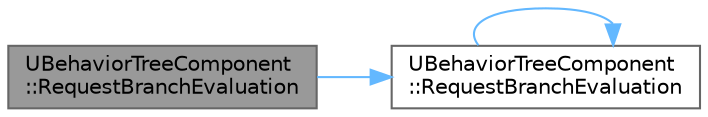 digraph "UBehaviorTreeComponent::RequestBranchEvaluation"
{
 // INTERACTIVE_SVG=YES
 // LATEX_PDF_SIZE
  bgcolor="transparent";
  edge [fontname=Helvetica,fontsize=10,labelfontname=Helvetica,labelfontsize=10];
  node [fontname=Helvetica,fontsize=10,shape=box,height=0.2,width=0.4];
  rankdir="LR";
  Node1 [id="Node000001",label="UBehaviorTreeComponent\l::RequestBranchEvaluation",height=0.2,width=0.4,color="gray40", fillcolor="grey60", style="filled", fontcolor="black",tooltip="request branch evaluation: helper for decorator"];
  Node1 -> Node2 [id="edge1_Node000001_Node000002",color="steelblue1",style="solid",tooltip=" "];
  Node2 [id="Node000002",label="UBehaviorTreeComponent\l::RequestBranchEvaluation",height=0.2,width=0.4,color="grey40", fillcolor="white", style="filled",URL="$db/d0f/classUBehaviorTreeComponent.html#a2819eb7058987e959ee870977bed8f6c",tooltip="request branch evaluation: helper for active node (ex: tasks)"];
  Node2 -> Node2 [id="edge2_Node000002_Node000002",color="steelblue1",style="solid",tooltip=" "];
}

